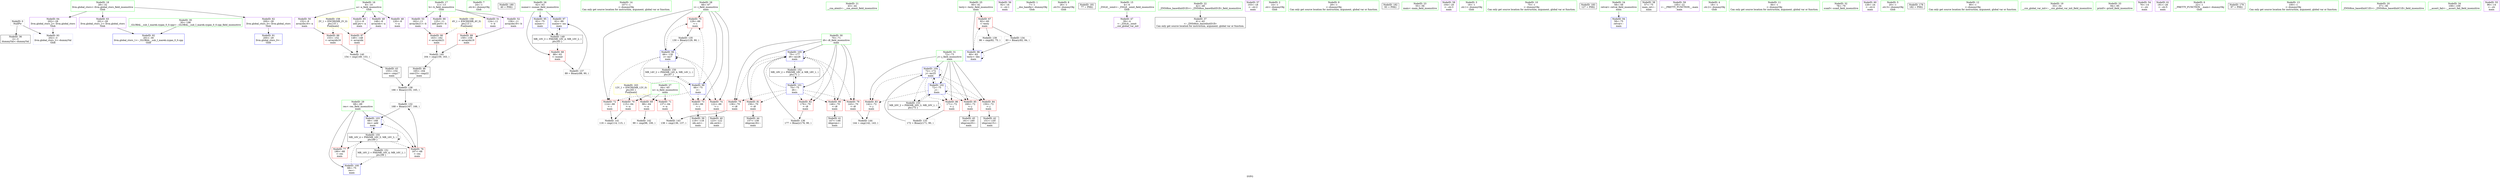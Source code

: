 digraph "SVFG" {
	label="SVFG";

	Node0x55ea7c2764a0 [shape=record,color=grey,label="{NodeID: 0\nNullPtr}"];
	Node0x55ea7c2764a0 -> Node0x55ea7c28c910[style=solid];
	Node0x55ea7c2764a0 -> Node0x55ea7c2908d0[style=solid];
	Node0x55ea7c290600 [shape=record,color=red,label="{NodeID: 90\n163\<--162\n\<--arrayidx21\nmain\n}"];
	Node0x55ea7c290600 -> Node0x55ea7c294ad0[style=solid];
	Node0x55ea7c276640 [shape=record,color=green,label="{NodeID: 7\n24\<--1\n.str.4\<--dummyObj\nGlob }"];
	Node0x55ea7c2a49c0 [shape=record,color=black,label="{NodeID: 180\n40 = PHI()\n}"];
	Node0x55ea7c28d400 [shape=record,color=blue,label="{NodeID: 97\n62\<--89\nnumer\<--inc\nmain\n}"];
	Node0x55ea7c28d400 -> Node0x55ea7c299e90[style=dashed];
	Node0x55ea7c276fc0 [shape=record,color=green,label="{NodeID: 14\n107\<--1\n\<--dummyObj\nCan only get source location for instruction, argument, global var or function.}"];
	Node0x55ea7c28d9b0 [shape=record,color=blue,label="{NodeID: 104\n72\<--172\nj\<--inc25\nmain\n}"];
	Node0x55ea7c28d9b0 -> Node0x55ea7c290050[style=dashed];
	Node0x55ea7c28d9b0 -> Node0x55ea7c290120[style=dashed];
	Node0x55ea7c28d9b0 -> Node0x55ea7c2901f0[style=dashed];
	Node0x55ea7c28d9b0 -> Node0x55ea7c2902c0[style=dashed];
	Node0x55ea7c28d9b0 -> Node0x55ea7c28d810[style=dashed];
	Node0x55ea7c28d9b0 -> Node0x55ea7c28d9b0[style=dashed];
	Node0x55ea7c28d9b0 -> Node0x55ea7c29b290[style=dashed];
	Node0x55ea7c28bbc0 [shape=record,color=green,label="{NodeID: 21\n43\<--44\n__cxa_atexit\<--__cxa_atexit_field_insensitive\n}"];
	Node0x55ea7c28c1d0 [shape=record,color=green,label="{NodeID: 28\n66\<--67\ni\<--i_field_insensitive\nmain\n}"];
	Node0x55ea7c28c1d0 -> Node0x55ea7c28f760[style=solid];
	Node0x55ea7c28c1d0 -> Node0x55ea7c28f830[style=solid];
	Node0x55ea7c28c1d0 -> Node0x55ea7c28f900[style=solid];
	Node0x55ea7c28c1d0 -> Node0x55ea7c28f9d0[style=solid];
	Node0x55ea7c28c1d0 -> Node0x55ea7c28d4d0[style=solid];
	Node0x55ea7c28c1d0 -> Node0x55ea7c28d5a0[style=solid];
	Node0x55ea7c28c810 [shape=record,color=green,label="{NodeID: 35\n30\<--196\n_GLOBAL__sub_I_marek.cygan_0_0.cpp\<--_GLOBAL__sub_I_marek.cygan_0_0.cpp_field_insensitive\n}"];
	Node0x55ea7c28c810 -> Node0x55ea7c2907d0[style=solid];
	Node0x55ea7c28ce50 [shape=record,color=black,label="{NodeID: 42\n151\<--150\nidxprom15\<--\nmain\n}"];
	Node0x55ea7c28dc60 [shape=record,color=grey,label="{NodeID: 132\n168 = Binary(167, 166, )\n}"];
	Node0x55ea7c28dc60 -> Node0x55ea7c28d8e0[style=solid];
	Node0x55ea7c28e420 [shape=record,color=purple,label="{NodeID: 49\n148\<--8\narrayidx\<--a\nmain\n}"];
	Node0x55ea7c28e420 -> Node0x55ea7c290390[style=solid];
	Node0x55ea7c2941d0 [shape=record,color=grey,label="{NodeID: 139\n86 = cmp(82, 75, )\n}"];
	Node0x55ea7c28e9d0 [shape=record,color=purple,label="{NodeID: 56\n92\<--16\n\<--.str.1\nmain\n}"];
	Node0x55ea7c28efb0 [shape=record,color=purple,label="{NodeID: 63\n201\<--28\nllvm.global_ctors_1\<--llvm.global_ctors\nGlob }"];
	Node0x55ea7c28efb0 -> Node0x55ea7c2907d0[style=solid];
	Node0x55ea7c29b290 [shape=record,color=black,label="{NodeID: 153\nMR_20V_2 = PHI(MR_20V_3, MR_20V_1, )\npts\{73 \}\n}"];
	Node0x55ea7c29b290 -> Node0x55ea7c28d810[style=dashed];
	Node0x55ea7c29b290 -> Node0x55ea7c29b290[style=dashed];
	Node0x55ea7c28f5c0 [shape=record,color=red,label="{NodeID: 70\n115\<--64\n\<--n\nmain\n}"];
	Node0x55ea7c28f5c0 -> Node0x55ea7c2944d0[style=solid];
	Node0x55ea7c28fb70 [shape=record,color=red,label="{NodeID: 77\n180\<--68\n\<--res\nmain\n}"];
	Node0x55ea7c290120 [shape=record,color=red,label="{NodeID: 84\n150\<--72\n\<--j\nmain\n}"];
	Node0x55ea7c290120 -> Node0x55ea7c28ce50[style=solid];
	Node0x55ea7c276da0 [shape=record,color=green,label="{NodeID: 1\n7\<--1\n__dso_handle\<--dummyObj\nGlob }"];
	Node0x55ea7c2906d0 [shape=record,color=blue,label="{NodeID: 91\n200\<--29\nllvm.global_ctors_0\<--\nGlob }"];
	Node0x55ea7c2766d0 [shape=record,color=green,label="{NodeID: 8\n26\<--1\n.str.5\<--dummyObj\nGlob }"];
	Node0x55ea7c2a4ac0 [shape=record,color=black,label="{NodeID: 181\n77 = PHI()\n}"];
	Node0x55ea7c28d4d0 [shape=record,color=blue,label="{NodeID: 98\n66\<--75\ni\<--\nmain\n}"];
	Node0x55ea7c28d4d0 -> Node0x55ea7c28f760[style=dashed];
	Node0x55ea7c28d4d0 -> Node0x55ea7c28f830[style=dashed];
	Node0x55ea7c28d4d0 -> Node0x55ea7c28f900[style=dashed];
	Node0x55ea7c28d4d0 -> Node0x55ea7c28f9d0[style=dashed];
	Node0x55ea7c28d4d0 -> Node0x55ea7c28d5a0[style=dashed];
	Node0x55ea7c28d4d0 -> Node0x55ea7c29a390[style=dashed];
	Node0x55ea7c277090 [shape=record,color=green,label="{NodeID: 15\n4\<--6\n_ZStL8__ioinit\<--_ZStL8__ioinit_field_insensitive\nGlob }"];
	Node0x55ea7c277090 -> Node0x55ea7c28d260[style=solid];
	Node0x55ea7c28da80 [shape=record,color=blue,label="{NodeID: 105\n70\<--177\ni8\<--inc28\nmain\n}"];
	Node0x55ea7c28da80 -> Node0x55ea7c28fc40[style=dashed];
	Node0x55ea7c28da80 -> Node0x55ea7c28fd10[style=dashed];
	Node0x55ea7c28da80 -> Node0x55ea7c28fde0[style=dashed];
	Node0x55ea7c28da80 -> Node0x55ea7c28feb0[style=dashed];
	Node0x55ea7c28da80 -> Node0x55ea7c28ff80[style=dashed];
	Node0x55ea7c28da80 -> Node0x55ea7c28da80[style=dashed];
	Node0x55ea7c28da80 -> Node0x55ea7c29ad90[style=dashed];
	Node0x55ea7c28bc90 [shape=record,color=green,label="{NodeID: 22\n42\<--48\n_ZNSt8ios_base4InitD1Ev\<--_ZNSt8ios_base4InitD1Ev_field_insensitive\n}"];
	Node0x55ea7c28bc90 -> Node0x55ea7c28ca10[style=solid];
	Node0x55ea7c28c2a0 [shape=record,color=green,label="{NodeID: 29\n68\<--69\nres\<--res_field_insensitive\nmain\n}"];
	Node0x55ea7c28c2a0 -> Node0x55ea7c28faa0[style=solid];
	Node0x55ea7c28c2a0 -> Node0x55ea7c28fb70[style=solid];
	Node0x55ea7c28c2a0 -> Node0x55ea7c28d670[style=solid];
	Node0x55ea7c28c2a0 -> Node0x55ea7c28d8e0[style=solid];
	Node0x55ea7c28c910 [shape=record,color=black,label="{NodeID: 36\n2\<--3\ndummyVal\<--dummyVal\n}"];
	Node0x55ea7c28cf20 [shape=record,color=black,label="{NodeID: 43\n155\<--154\nconv\<--cmp17\nmain\n}"];
	Node0x55ea7c28cf20 -> Node0x55ea7c294050[style=solid];
	Node0x55ea7c28dde0 [shape=record,color=grey,label="{NodeID: 133\n172 = Binary(171, 90, )\n}"];
	Node0x55ea7c28dde0 -> Node0x55ea7c28d9b0[style=solid];
	Node0x55ea7c28e4f0 [shape=record,color=purple,label="{NodeID: 50\n152\<--8\narrayidx16\<--a\nmain\n}"];
	Node0x55ea7c28e4f0 -> Node0x55ea7c290460[style=solid];
	Node0x55ea7c294350 [shape=record,color=grey,label="{NodeID: 140\n154 = cmp(149, 153, )\n}"];
	Node0x55ea7c294350 -> Node0x55ea7c28cf20[style=solid];
	Node0x55ea7c28eaa0 [shape=record,color=purple,label="{NodeID: 57\n103\<--18\n\<--.str.2\nmain\n}"];
	Node0x55ea7c28f0b0 [shape=record,color=purple,label="{NodeID: 64\n202\<--28\nllvm.global_ctors_2\<--llvm.global_ctors\nGlob }"];
	Node0x55ea7c28f0b0 -> Node0x55ea7c2908d0[style=solid];
	Node0x55ea7c28f690 [shape=record,color=red,label="{NodeID: 71\n137\<--64\n\<--n\nmain\n}"];
	Node0x55ea7c28f690 -> Node0x55ea7c2947d0[style=solid];
	Node0x55ea7c28fc40 [shape=record,color=red,label="{NodeID: 78\n136\<--70\n\<--i8\nmain\n}"];
	Node0x55ea7c28fc40 -> Node0x55ea7c2947d0[style=solid];
	Node0x55ea7c2901f0 [shape=record,color=red,label="{NodeID: 85\n160\<--72\n\<--j\nmain\n}"];
	Node0x55ea7c2901f0 -> Node0x55ea7c28d0c0[style=solid];
	Node0x55ea7c276bf0 [shape=record,color=green,label="{NodeID: 2\n14\<--1\n.str\<--dummyObj\nGlob }"];
	Node0x55ea7c2907d0 [shape=record,color=blue,label="{NodeID: 92\n201\<--30\nllvm.global_ctors_1\<--_GLOBAL__sub_I_marek.cygan_0_0.cpp\nGlob }"];
	Node0x55ea7c276760 [shape=record,color=green,label="{NodeID: 9\n29\<--1\n\<--dummyObj\nCan only get source location for instruction, argument, global var or function.}"];
	Node0x55ea7c2a5190 [shape=record,color=black,label="{NodeID: 182\n93 = PHI()\n}"];
	Node0x55ea7c28d5a0 [shape=record,color=blue,label="{NodeID: 99\n66\<--130\ni\<--inc7\nmain\n}"];
	Node0x55ea7c28d5a0 -> Node0x55ea7c28f760[style=dashed];
	Node0x55ea7c28d5a0 -> Node0x55ea7c28f830[style=dashed];
	Node0x55ea7c28d5a0 -> Node0x55ea7c28f900[style=dashed];
	Node0x55ea7c28d5a0 -> Node0x55ea7c28f9d0[style=dashed];
	Node0x55ea7c28d5a0 -> Node0x55ea7c28d5a0[style=dashed];
	Node0x55ea7c28d5a0 -> Node0x55ea7c29a390[style=dashed];
	Node0x55ea7c277160 [shape=record,color=green,label="{NodeID: 16\n8\<--10\na\<--a_field_insensitive\nGlob }"];
	Node0x55ea7c277160 -> Node0x55ea7c28e350[style=solid];
	Node0x55ea7c277160 -> Node0x55ea7c28e420[style=solid];
	Node0x55ea7c277160 -> Node0x55ea7c28e4f0[style=solid];
	Node0x55ea7c277160 -> Node0x55ea7c28f1b0[style=solid];
	Node0x55ea7c28bd90 [shape=record,color=green,label="{NodeID: 23\n55\<--56\nmain\<--main_field_insensitive\n}"];
	Node0x55ea7c28c370 [shape=record,color=green,label="{NodeID: 30\n70\<--71\ni8\<--i8_field_insensitive\nmain\n}"];
	Node0x55ea7c28c370 -> Node0x55ea7c28fc40[style=solid];
	Node0x55ea7c28c370 -> Node0x55ea7c28fd10[style=solid];
	Node0x55ea7c28c370 -> Node0x55ea7c28fde0[style=solid];
	Node0x55ea7c28c370 -> Node0x55ea7c28feb0[style=solid];
	Node0x55ea7c28c370 -> Node0x55ea7c28ff80[style=solid];
	Node0x55ea7c28c370 -> Node0x55ea7c28d740[style=solid];
	Node0x55ea7c28c370 -> Node0x55ea7c28da80[style=solid];
	Node0x55ea7c28ca10 [shape=record,color=black,label="{NodeID: 37\n41\<--42\n\<--_ZNSt8ios_base4InitD1Ev\nCan only get source location for instruction, argument, global var or function.}"];
	Node0x55ea7c28cff0 [shape=record,color=black,label="{NodeID: 44\n157\<--156\nidxprom18\<--\nmain\n}"];
	Node0x55ea7c28df60 [shape=record,color=grey,label="{NodeID: 134\n83 = Binary(82, 84, )\n}"];
	Node0x55ea7c28df60 -> Node0x55ea7c28d330[style=solid];
	Node0x55ea7c28e5c0 [shape=record,color=purple,label="{NodeID: 51\n124\<--11\n\<--b\nmain\n}"];
	Node0x55ea7c2944d0 [shape=record,color=grey,label="{NodeID: 141\n116 = cmp(114, 115, )\n}"];
	Node0x55ea7c28eb70 [shape=record,color=purple,label="{NodeID: 58\n104\<--20\n\<--.str.3\nmain\n}"];
	Node0x55ea7c28f1b0 [shape=record,color=purple,label="{NodeID: 65\n121\<--8\nadd.ptr\<--a\nmain\n}"];
	Node0x55ea7c29bc90 [shape=record,color=black,label="{NodeID: 155\nMR_16V_4 = PHI(MR_16V_5, MR_16V_3, )\npts\{69 \}\n}"];
	Node0x55ea7c29bc90 -> Node0x55ea7c28faa0[style=dashed];
	Node0x55ea7c29bc90 -> Node0x55ea7c28fb70[style=dashed];
	Node0x55ea7c29bc90 -> Node0x55ea7c28d8e0[style=dashed];
	Node0x55ea7c29bc90 -> Node0x55ea7c29a890[style=dashed];
	Node0x55ea7c29bc90 -> Node0x55ea7c29bc90[style=dashed];
	Node0x55ea7c28f760 [shape=record,color=red,label="{NodeID: 72\n114\<--66\n\<--i\nmain\n}"];
	Node0x55ea7c28f760 -> Node0x55ea7c2944d0[style=solid];
	Node0x55ea7c28fd10 [shape=record,color=red,label="{NodeID: 79\n143\<--70\n\<--i8\nmain\n}"];
	Node0x55ea7c28fd10 -> Node0x55ea7c294950[style=solid];
	Node0x55ea7c2902c0 [shape=record,color=red,label="{NodeID: 86\n171\<--72\n\<--j\nmain\n}"];
	Node0x55ea7c2902c0 -> Node0x55ea7c28dde0[style=solid];
	Node0x55ea7c2755b0 [shape=record,color=green,label="{NodeID: 3\n16\<--1\n.str.1\<--dummyObj\nGlob }"];
	Node0x55ea7c2908d0 [shape=record,color=blue, style = dotted,label="{NodeID: 93\n202\<--3\nllvm.global_ctors_2\<--dummyVal\nGlob }"];
	Node0x55ea7c2768f0 [shape=record,color=green,label="{NodeID: 10\n75\<--1\n\<--dummyObj\nCan only get source location for instruction, argument, global var or function.}"];
	Node0x55ea7c2a5290 [shape=record,color=black,label="{NodeID: 183\n127 = PHI()\n}"];
	Node0x55ea7c28d670 [shape=record,color=blue,label="{NodeID: 100\n68\<--75\nres\<--\nmain\n}"];
	Node0x55ea7c28d670 -> Node0x55ea7c29bc90[style=dashed];
	Node0x55ea7c28b940 [shape=record,color=green,label="{NodeID: 17\n11\<--13\nb\<--b_field_insensitive\nGlob }"];
	Node0x55ea7c28b940 -> Node0x55ea7c28e5c0[style=solid];
	Node0x55ea7c28b940 -> Node0x55ea7c28e690[style=solid];
	Node0x55ea7c28b940 -> Node0x55ea7c28e760[style=solid];
	Node0x55ea7c28b940 -> Node0x55ea7c28f280[style=solid];
	Node0x55ea7c28be90 [shape=record,color=green,label="{NodeID: 24\n58\<--59\nretval\<--retval_field_insensitive\nmain\n}"];
	Node0x55ea7c28be90 -> Node0x55ea7c2909d0[style=solid];
	Node0x55ea7c28c440 [shape=record,color=green,label="{NodeID: 31\n72\<--73\nj\<--j_field_insensitive\nmain\n}"];
	Node0x55ea7c28c440 -> Node0x55ea7c290050[style=solid];
	Node0x55ea7c28c440 -> Node0x55ea7c290120[style=solid];
	Node0x55ea7c28c440 -> Node0x55ea7c2901f0[style=solid];
	Node0x55ea7c28c440 -> Node0x55ea7c2902c0[style=solid];
	Node0x55ea7c28c440 -> Node0x55ea7c28d810[style=solid];
	Node0x55ea7c28c440 -> Node0x55ea7c28d9b0[style=solid];
	Node0x55ea7c28cb10 [shape=record,color=black,label="{NodeID: 38\n57\<--75\nmain_ret\<--\nmain\n}"];
	Node0x55ea7c28d0c0 [shape=record,color=black,label="{NodeID: 45\n161\<--160\nidxprom20\<--\nmain\n}"];
	Node0x55ea7c28e0e0 [shape=record,color=grey,label="{NodeID: 135\n130 = Binary(129, 90, )\n}"];
	Node0x55ea7c28e0e0 -> Node0x55ea7c28d5a0[style=solid];
	Node0x55ea7c28e690 [shape=record,color=purple,label="{NodeID: 52\n158\<--11\narrayidx19\<--b\nmain\n}"];
	Node0x55ea7c28e690 -> Node0x55ea7c290530[style=solid];
	Node0x55ea7c294650 [shape=record,color=grey,label="{NodeID: 142\n99 = cmp(98, 100, )\n}"];
	Node0x55ea7c28ec40 [shape=record,color=purple,label="{NodeID: 59\n105\<--22\n\<--__PRETTY_FUNCTION__.main\nmain\n}"];
	Node0x55ea7c299e90 [shape=record,color=black,label="{NodeID: 149\nMR_10V_3 = PHI(MR_10V_4, MR_10V_2, )\npts\{63 \}\n}"];
	Node0x55ea7c299e90 -> Node0x55ea7c28f420[style=dashed];
	Node0x55ea7c299e90 -> Node0x55ea7c28d400[style=dashed];
	Node0x55ea7c28f280 [shape=record,color=purple,label="{NodeID: 66\n125\<--11\nadd.ptr5\<--b\nmain\n}"];
	Node0x55ea7c28f830 [shape=record,color=red,label="{NodeID: 73\n118\<--66\n\<--i\nmain\n}"];
	Node0x55ea7c28f830 -> Node0x55ea7c28cbe0[style=solid];
	Node0x55ea7c29da30 [shape=record,color=yellow,style=double,label="{NodeID: 163\n12V_1 = ENCHI(MR_12V_0)\npts\{65 \}\nFun[main]}"];
	Node0x55ea7c29da30 -> Node0x55ea7c28f4f0[style=dashed];
	Node0x55ea7c29da30 -> Node0x55ea7c28f5c0[style=dashed];
	Node0x55ea7c29da30 -> Node0x55ea7c28f690[style=dashed];
	Node0x55ea7c28fde0 [shape=record,color=red,label="{NodeID: 80\n146\<--70\n\<--i8\nmain\n}"];
	Node0x55ea7c28fde0 -> Node0x55ea7c28cd80[style=solid];
	Node0x55ea7c290390 [shape=record,color=red,label="{NodeID: 87\n149\<--148\n\<--arrayidx\nmain\n}"];
	Node0x55ea7c290390 -> Node0x55ea7c294350[style=solid];
	Node0x55ea7c28b0d0 [shape=record,color=green,label="{NodeID: 4\n18\<--1\n.str.2\<--dummyObj\nGlob }"];
	Node0x55ea7c2909d0 [shape=record,color=blue,label="{NodeID: 94\n58\<--75\nretval\<--\nmain\n}"];
	Node0x55ea7c2769c0 [shape=record,color=green,label="{NodeID: 11\n84\<--1\n\<--dummyObj\nCan only get source location for instruction, argument, global var or function.}"];
	Node0x55ea7c28d740 [shape=record,color=blue,label="{NodeID: 101\n70\<--75\ni8\<--\nmain\n}"];
	Node0x55ea7c28d740 -> Node0x55ea7c28fc40[style=dashed];
	Node0x55ea7c28d740 -> Node0x55ea7c28fd10[style=dashed];
	Node0x55ea7c28d740 -> Node0x55ea7c28fde0[style=dashed];
	Node0x55ea7c28d740 -> Node0x55ea7c28feb0[style=dashed];
	Node0x55ea7c28d740 -> Node0x55ea7c28ff80[style=dashed];
	Node0x55ea7c28d740 -> Node0x55ea7c28da80[style=dashed];
	Node0x55ea7c28d740 -> Node0x55ea7c29ad90[style=dashed];
	Node0x55ea7c28b9d0 [shape=record,color=green,label="{NodeID: 18\n28\<--32\nllvm.global_ctors\<--llvm.global_ctors_field_insensitive\nGlob }"];
	Node0x55ea7c28b9d0 -> Node0x55ea7c28eeb0[style=solid];
	Node0x55ea7c28b9d0 -> Node0x55ea7c28efb0[style=solid];
	Node0x55ea7c28b9d0 -> Node0x55ea7c28f0b0[style=solid];
	Node0x55ea7c28bf60 [shape=record,color=green,label="{NodeID: 25\n60\<--61\ntesty\<--testy_field_insensitive\nmain\n}"];
	Node0x55ea7c28bf60 -> Node0x55ea7c28f350[style=solid];
	Node0x55ea7c28bf60 -> Node0x55ea7c28d330[style=solid];
	Node0x55ea7c28c510 [shape=record,color=green,label="{NodeID: 32\n78\<--79\nscanf\<--scanf_field_insensitive\n}"];
	Node0x55ea7c28cbe0 [shape=record,color=black,label="{NodeID: 39\n119\<--118\nidx.ext\<--\nmain\n}"];
	Node0x55ea7c28d190 [shape=record,color=black,label="{NodeID: 46\n165\<--164\nconv23\<--cmp22\nmain\n}"];
	Node0x55ea7c28d190 -> Node0x55ea7c294050[style=solid];
	Node0x55ea7c28e260 [shape=record,color=grey,label="{NodeID: 136\n177 = Binary(176, 90, )\n}"];
	Node0x55ea7c28e260 -> Node0x55ea7c28da80[style=solid];
	Node0x55ea7c28e760 [shape=record,color=purple,label="{NodeID: 53\n162\<--11\narrayidx21\<--b\nmain\n}"];
	Node0x55ea7c28e760 -> Node0x55ea7c290600[style=solid];
	Node0x55ea7c2947d0 [shape=record,color=grey,label="{NodeID: 143\n138 = cmp(136, 137, )\n}"];
	Node0x55ea7c28ed10 [shape=record,color=purple,label="{NodeID: 60\n126\<--24\n\<--.str.4\nmain\n}"];
	Node0x55ea7c29a390 [shape=record,color=black,label="{NodeID: 150\nMR_14V_2 = PHI(MR_14V_4, MR_14V_1, )\npts\{67 \}\n}"];
	Node0x55ea7c29a390 -> Node0x55ea7c28d4d0[style=dashed];
	Node0x55ea7c28f350 [shape=record,color=red,label="{NodeID: 67\n82\<--60\n\<--testy\nmain\n}"];
	Node0x55ea7c28f350 -> Node0x55ea7c28df60[style=solid];
	Node0x55ea7c28f350 -> Node0x55ea7c2941d0[style=solid];
	Node0x55ea7c28f900 [shape=record,color=red,label="{NodeID: 74\n122\<--66\n\<--i\nmain\n}"];
	Node0x55ea7c28f900 -> Node0x55ea7c28ccb0[style=solid];
	Node0x55ea7c28feb0 [shape=record,color=red,label="{NodeID: 81\n156\<--70\n\<--i8\nmain\n}"];
	Node0x55ea7c28feb0 -> Node0x55ea7c28cff0[style=solid];
	Node0x55ea7c290460 [shape=record,color=red,label="{NodeID: 88\n153\<--152\n\<--arrayidx16\nmain\n}"];
	Node0x55ea7c290460 -> Node0x55ea7c294350[style=solid];
	Node0x55ea7c277ac0 [shape=record,color=green,label="{NodeID: 5\n20\<--1\n.str.3\<--dummyObj\nGlob }"];
	Node0x55ea7c2a4400 [shape=record,color=black,label="{NodeID: 178\n182 = PHI()\n}"];
	Node0x55ea7c290aa0 [shape=record,color=blue,label="{NodeID: 95\n62\<--75\nnumer\<--\nmain\n}"];
	Node0x55ea7c290aa0 -> Node0x55ea7c299e90[style=dashed];
	Node0x55ea7c276a90 [shape=record,color=green,label="{NodeID: 12\n90\<--1\n\<--dummyObj\nCan only get source location for instruction, argument, global var or function.}"];
	Node0x55ea7c28d810 [shape=record,color=blue,label="{NodeID: 102\n72\<--75\nj\<--\nmain\n}"];
	Node0x55ea7c28d810 -> Node0x55ea7c290050[style=dashed];
	Node0x55ea7c28d810 -> Node0x55ea7c290120[style=dashed];
	Node0x55ea7c28d810 -> Node0x55ea7c2901f0[style=dashed];
	Node0x55ea7c28d810 -> Node0x55ea7c2902c0[style=dashed];
	Node0x55ea7c28d810 -> Node0x55ea7c28d810[style=dashed];
	Node0x55ea7c28d810 -> Node0x55ea7c28d9b0[style=dashed];
	Node0x55ea7c28d810 -> Node0x55ea7c29b290[style=dashed];
	Node0x55ea7c28ba60 [shape=record,color=green,label="{NodeID: 19\n33\<--34\n__cxx_global_var_init\<--__cxx_global_var_init_field_insensitive\n}"];
	Node0x55ea7c28c030 [shape=record,color=green,label="{NodeID: 26\n62\<--63\nnumer\<--numer_field_insensitive\nmain\n}"];
	Node0x55ea7c28c030 -> Node0x55ea7c28f420[style=solid];
	Node0x55ea7c28c030 -> Node0x55ea7c290aa0[style=solid];
	Node0x55ea7c28c030 -> Node0x55ea7c28d400[style=solid];
	Node0x55ea7c28c610 [shape=record,color=green,label="{NodeID: 33\n94\<--95\nprintf\<--printf_field_insensitive\n}"];
	Node0x55ea7c28ccb0 [shape=record,color=black,label="{NodeID: 40\n123\<--122\nidx.ext4\<--\nmain\n}"];
	Node0x55ea7c28d260 [shape=record,color=purple,label="{NodeID: 47\n39\<--4\n\<--_ZStL8__ioinit\n__cxx_global_var_init\n}"];
	Node0x55ea7c293ed0 [shape=record,color=grey,label="{NodeID: 137\n89 = Binary(88, 90, )\n}"];
	Node0x55ea7c293ed0 -> Node0x55ea7c28d400[style=solid];
	Node0x55ea7c28e830 [shape=record,color=purple,label="{NodeID: 54\n76\<--14\n\<--.str\nmain\n}"];
	Node0x55ea7c294950 [shape=record,color=grey,label="{NodeID: 144\n144 = cmp(142, 143, )\n}"];
	Node0x55ea7c28ede0 [shape=record,color=purple,label="{NodeID: 61\n181\<--26\n\<--.str.5\nmain\n}"];
	Node0x55ea7c29a890 [shape=record,color=black,label="{NodeID: 151\nMR_16V_2 = PHI(MR_16V_4, MR_16V_1, )\npts\{69 \}\n}"];
	Node0x55ea7c29a890 -> Node0x55ea7c28d670[style=dashed];
	Node0x55ea7c28f420 [shape=record,color=red,label="{NodeID: 68\n88\<--62\n\<--numer\nmain\n}"];
	Node0x55ea7c28f420 -> Node0x55ea7c293ed0[style=solid];
	Node0x55ea7c29cb90 [shape=record,color=yellow,style=double,label="{NodeID: 158\n2V_1 = ENCHI(MR_2V_0)\npts\{10 \}\nFun[main]}"];
	Node0x55ea7c29cb90 -> Node0x55ea7c290390[style=dashed];
	Node0x55ea7c29cb90 -> Node0x55ea7c290460[style=dashed];
	Node0x55ea7c28f9d0 [shape=record,color=red,label="{NodeID: 75\n129\<--66\n\<--i\nmain\n}"];
	Node0x55ea7c28f9d0 -> Node0x55ea7c28e0e0[style=solid];
	Node0x55ea7c28ff80 [shape=record,color=red,label="{NodeID: 82\n176\<--70\n\<--i8\nmain\n}"];
	Node0x55ea7c28ff80 -> Node0x55ea7c28e260[style=solid];
	Node0x55ea7c290530 [shape=record,color=red,label="{NodeID: 89\n159\<--158\n\<--arrayidx19\nmain\n}"];
	Node0x55ea7c290530 -> Node0x55ea7c294ad0[style=solid];
	Node0x55ea7c277b50 [shape=record,color=green,label="{NodeID: 6\n22\<--1\n__PRETTY_FUNCTION__.main\<--dummyObj\nGlob }"];
	Node0x55ea7c2a48c0 [shape=record,color=black,label="{NodeID: 179\n97 = PHI()\n}"];
	Node0x55ea7c28d330 [shape=record,color=blue,label="{NodeID: 96\n60\<--83\ntesty\<--dec\nmain\n}"];
	Node0x55ea7c28d330 -> Node0x55ea7c28f350[style=dashed];
	Node0x55ea7c28d330 -> Node0x55ea7c28d330[style=dashed];
	Node0x55ea7c276ef0 [shape=record,color=green,label="{NodeID: 13\n100\<--1\n\<--dummyObj\nCan only get source location for instruction, argument, global var or function.}"];
	Node0x55ea7c28d8e0 [shape=record,color=blue,label="{NodeID: 103\n68\<--168\nres\<--add\nmain\n}"];
	Node0x55ea7c28d8e0 -> Node0x55ea7c28faa0[style=dashed];
	Node0x55ea7c28d8e0 -> Node0x55ea7c28d8e0[style=dashed];
	Node0x55ea7c28d8e0 -> Node0x55ea7c29bc90[style=dashed];
	Node0x55ea7c28baf0 [shape=record,color=green,label="{NodeID: 20\n37\<--38\n_ZNSt8ios_base4InitC1Ev\<--_ZNSt8ios_base4InitC1Ev_field_insensitive\n}"];
	Node0x55ea7c28c100 [shape=record,color=green,label="{NodeID: 27\n64\<--65\nn\<--n_field_insensitive\nmain\n}"];
	Node0x55ea7c28c100 -> Node0x55ea7c28f4f0[style=solid];
	Node0x55ea7c28c100 -> Node0x55ea7c28f5c0[style=solid];
	Node0x55ea7c28c100 -> Node0x55ea7c28f690[style=solid];
	Node0x55ea7c28c710 [shape=record,color=green,label="{NodeID: 34\n108\<--109\n__assert_fail\<--__assert_fail_field_insensitive\n}"];
	Node0x55ea7c28cd80 [shape=record,color=black,label="{NodeID: 41\n147\<--146\nidxprom\<--\nmain\n}"];
	Node0x55ea7c28e350 [shape=record,color=purple,label="{NodeID: 48\n120\<--8\n\<--a\nmain\n}"];
	Node0x55ea7c294050 [shape=record,color=grey,label="{NodeID: 138\n166 = Binary(155, 165, )\n}"];
	Node0x55ea7c294050 -> Node0x55ea7c28dc60[style=solid];
	Node0x55ea7c28e900 [shape=record,color=purple,label="{NodeID: 55\n96\<--14\n\<--.str\nmain\n}"];
	Node0x55ea7c294ad0 [shape=record,color=grey,label="{NodeID: 145\n164 = cmp(159, 163, )\n}"];
	Node0x55ea7c294ad0 -> Node0x55ea7c28d190[style=solid];
	Node0x55ea7c28eeb0 [shape=record,color=purple,label="{NodeID: 62\n200\<--28\nllvm.global_ctors_0\<--llvm.global_ctors\nGlob }"];
	Node0x55ea7c28eeb0 -> Node0x55ea7c2906d0[style=solid];
	Node0x55ea7c29ad90 [shape=record,color=black,label="{NodeID: 152\nMR_18V_2 = PHI(MR_18V_4, MR_18V_1, )\npts\{71 \}\n}"];
	Node0x55ea7c29ad90 -> Node0x55ea7c28d740[style=dashed];
	Node0x55ea7c28f4f0 [shape=record,color=red,label="{NodeID: 69\n98\<--64\n\<--n\nmain\n}"];
	Node0x55ea7c28f4f0 -> Node0x55ea7c294650[style=solid];
	Node0x55ea7c29d6b0 [shape=record,color=yellow,style=double,label="{NodeID: 159\n4V_1 = ENCHI(MR_4V_0)\npts\{13 \}\nFun[main]}"];
	Node0x55ea7c29d6b0 -> Node0x55ea7c290530[style=dashed];
	Node0x55ea7c29d6b0 -> Node0x55ea7c290600[style=dashed];
	Node0x55ea7c28faa0 [shape=record,color=red,label="{NodeID: 76\n167\<--68\n\<--res\nmain\n}"];
	Node0x55ea7c28faa0 -> Node0x55ea7c28dc60[style=solid];
	Node0x55ea7c290050 [shape=record,color=red,label="{NodeID: 83\n142\<--72\n\<--j\nmain\n}"];
	Node0x55ea7c290050 -> Node0x55ea7c294950[style=solid];
}
